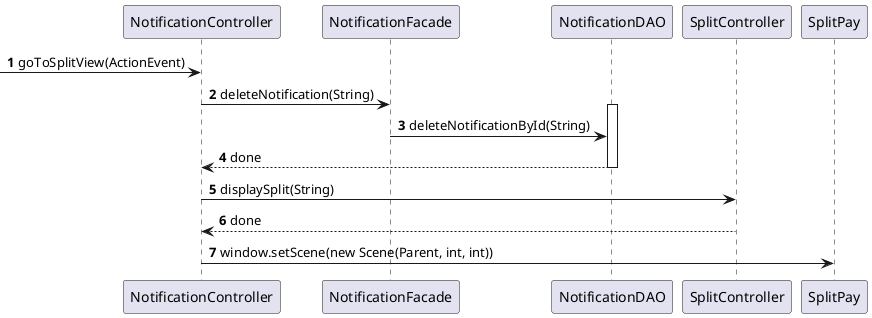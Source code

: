 @startuml
autonumber

-> NotificationController : goToSplitView(ActionEvent)
NotificationController -> NotificationFacade : deleteNotification(String)
activate NotificationDAO
NotificationFacade -> NotificationDAO : deleteNotificationById(String)
NotificationDAO --> NotificationController : done
deactivate NotificationDAO
NotificationController -> SplitController : displaySplit(String)
SplitController --> NotificationController : done
NotificationController -> SplitPay : window.setScene(new Scene(Parent, int, int))

@enduml